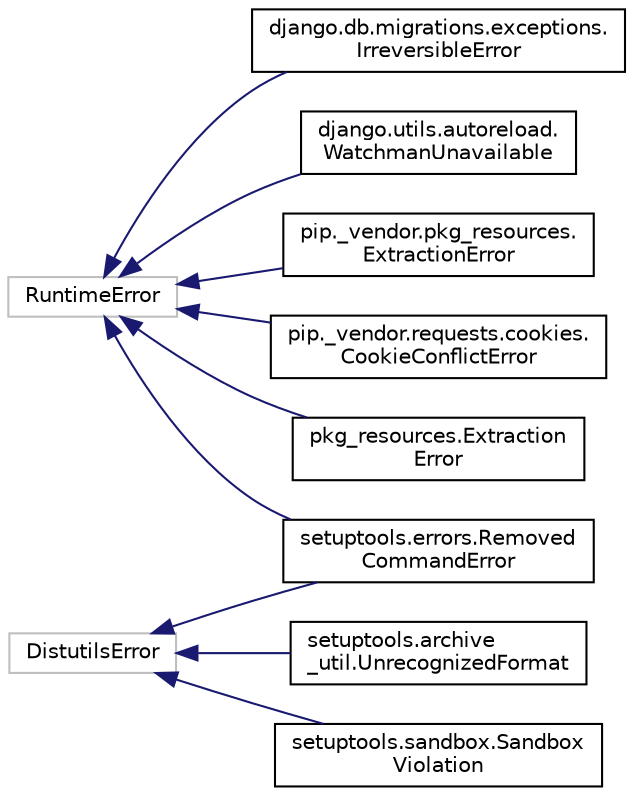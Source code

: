 digraph "Graphical Class Hierarchy"
{
 // LATEX_PDF_SIZE
  edge [fontname="Helvetica",fontsize="10",labelfontname="Helvetica",labelfontsize="10"];
  node [fontname="Helvetica",fontsize="10",shape=record];
  rankdir="LR";
  Node3253 [label="RuntimeError",height=0.2,width=0.4,color="grey75", fillcolor="white", style="filled",tooltip=" "];
  Node3253 -> Node0 [dir="back",color="midnightblue",fontsize="10",style="solid",fontname="Helvetica"];
  Node0 [label="django.db.migrations.exceptions.\lIrreversibleError",height=0.2,width=0.4,color="black", fillcolor="white", style="filled",URL="$de/de7/classdjango_1_1db_1_1migrations_1_1exceptions_1_1_irreversible_error.html",tooltip=" "];
  Node3253 -> Node3255 [dir="back",color="midnightblue",fontsize="10",style="solid",fontname="Helvetica"];
  Node3255 [label="django.utils.autoreload.\lWatchmanUnavailable",height=0.2,width=0.4,color="black", fillcolor="white", style="filled",URL="$d5/d6d/classdjango_1_1utils_1_1autoreload_1_1_watchman_unavailable.html",tooltip=" "];
  Node3253 -> Node3256 [dir="back",color="midnightblue",fontsize="10",style="solid",fontname="Helvetica"];
  Node3256 [label="pip._vendor.pkg_resources.\lExtractionError",height=0.2,width=0.4,color="black", fillcolor="white", style="filled",URL="$d8/da4/classpip_1_1__vendor_1_1pkg__resources_1_1_extraction_error.html",tooltip=" "];
  Node3253 -> Node3257 [dir="back",color="midnightblue",fontsize="10",style="solid",fontname="Helvetica"];
  Node3257 [label="pip._vendor.requests.cookies.\lCookieConflictError",height=0.2,width=0.4,color="black", fillcolor="white", style="filled",URL="$d4/df0/classpip_1_1__vendor_1_1requests_1_1cookies_1_1_cookie_conflict_error.html",tooltip=" "];
  Node3253 -> Node3258 [dir="back",color="midnightblue",fontsize="10",style="solid",fontname="Helvetica"];
  Node3258 [label="pkg_resources.Extraction\lError",height=0.2,width=0.4,color="black", fillcolor="white", style="filled",URL="$d6/db3/classpkg__resources_1_1_extraction_error.html",tooltip=" "];
  Node3253 -> Node3259 [dir="back",color="midnightblue",fontsize="10",style="solid",fontname="Helvetica"];
  Node3259 [label="setuptools.errors.Removed\lCommandError",height=0.2,width=0.4,color="black", fillcolor="white", style="filled",URL="$db/da9/classsetuptools_1_1errors_1_1_removed_command_error.html",tooltip=" "];
  Node3754 [label="DistutilsError",height=0.2,width=0.4,color="grey75", fillcolor="white", style="filled",tooltip=" "];
  Node3754 -> Node3755 [dir="back",color="midnightblue",fontsize="10",style="solid",fontname="Helvetica"];
  Node3755 [label="setuptools.archive\l_util.UnrecognizedFormat",height=0.2,width=0.4,color="black", fillcolor="white", style="filled",URL="$d2/db3/classsetuptools_1_1archive__util_1_1_unrecognized_format.html",tooltip=" "];
  Node3754 -> Node3259 [dir="back",color="midnightblue",fontsize="10",style="solid",fontname="Helvetica"];
  Node3754 -> Node3756 [dir="back",color="midnightblue",fontsize="10",style="solid",fontname="Helvetica"];
  Node3756 [label="setuptools.sandbox.Sandbox\lViolation",height=0.2,width=0.4,color="black", fillcolor="white", style="filled",URL="$d0/de4/classsetuptools_1_1sandbox_1_1_sandbox_violation.html",tooltip=" "];
}
